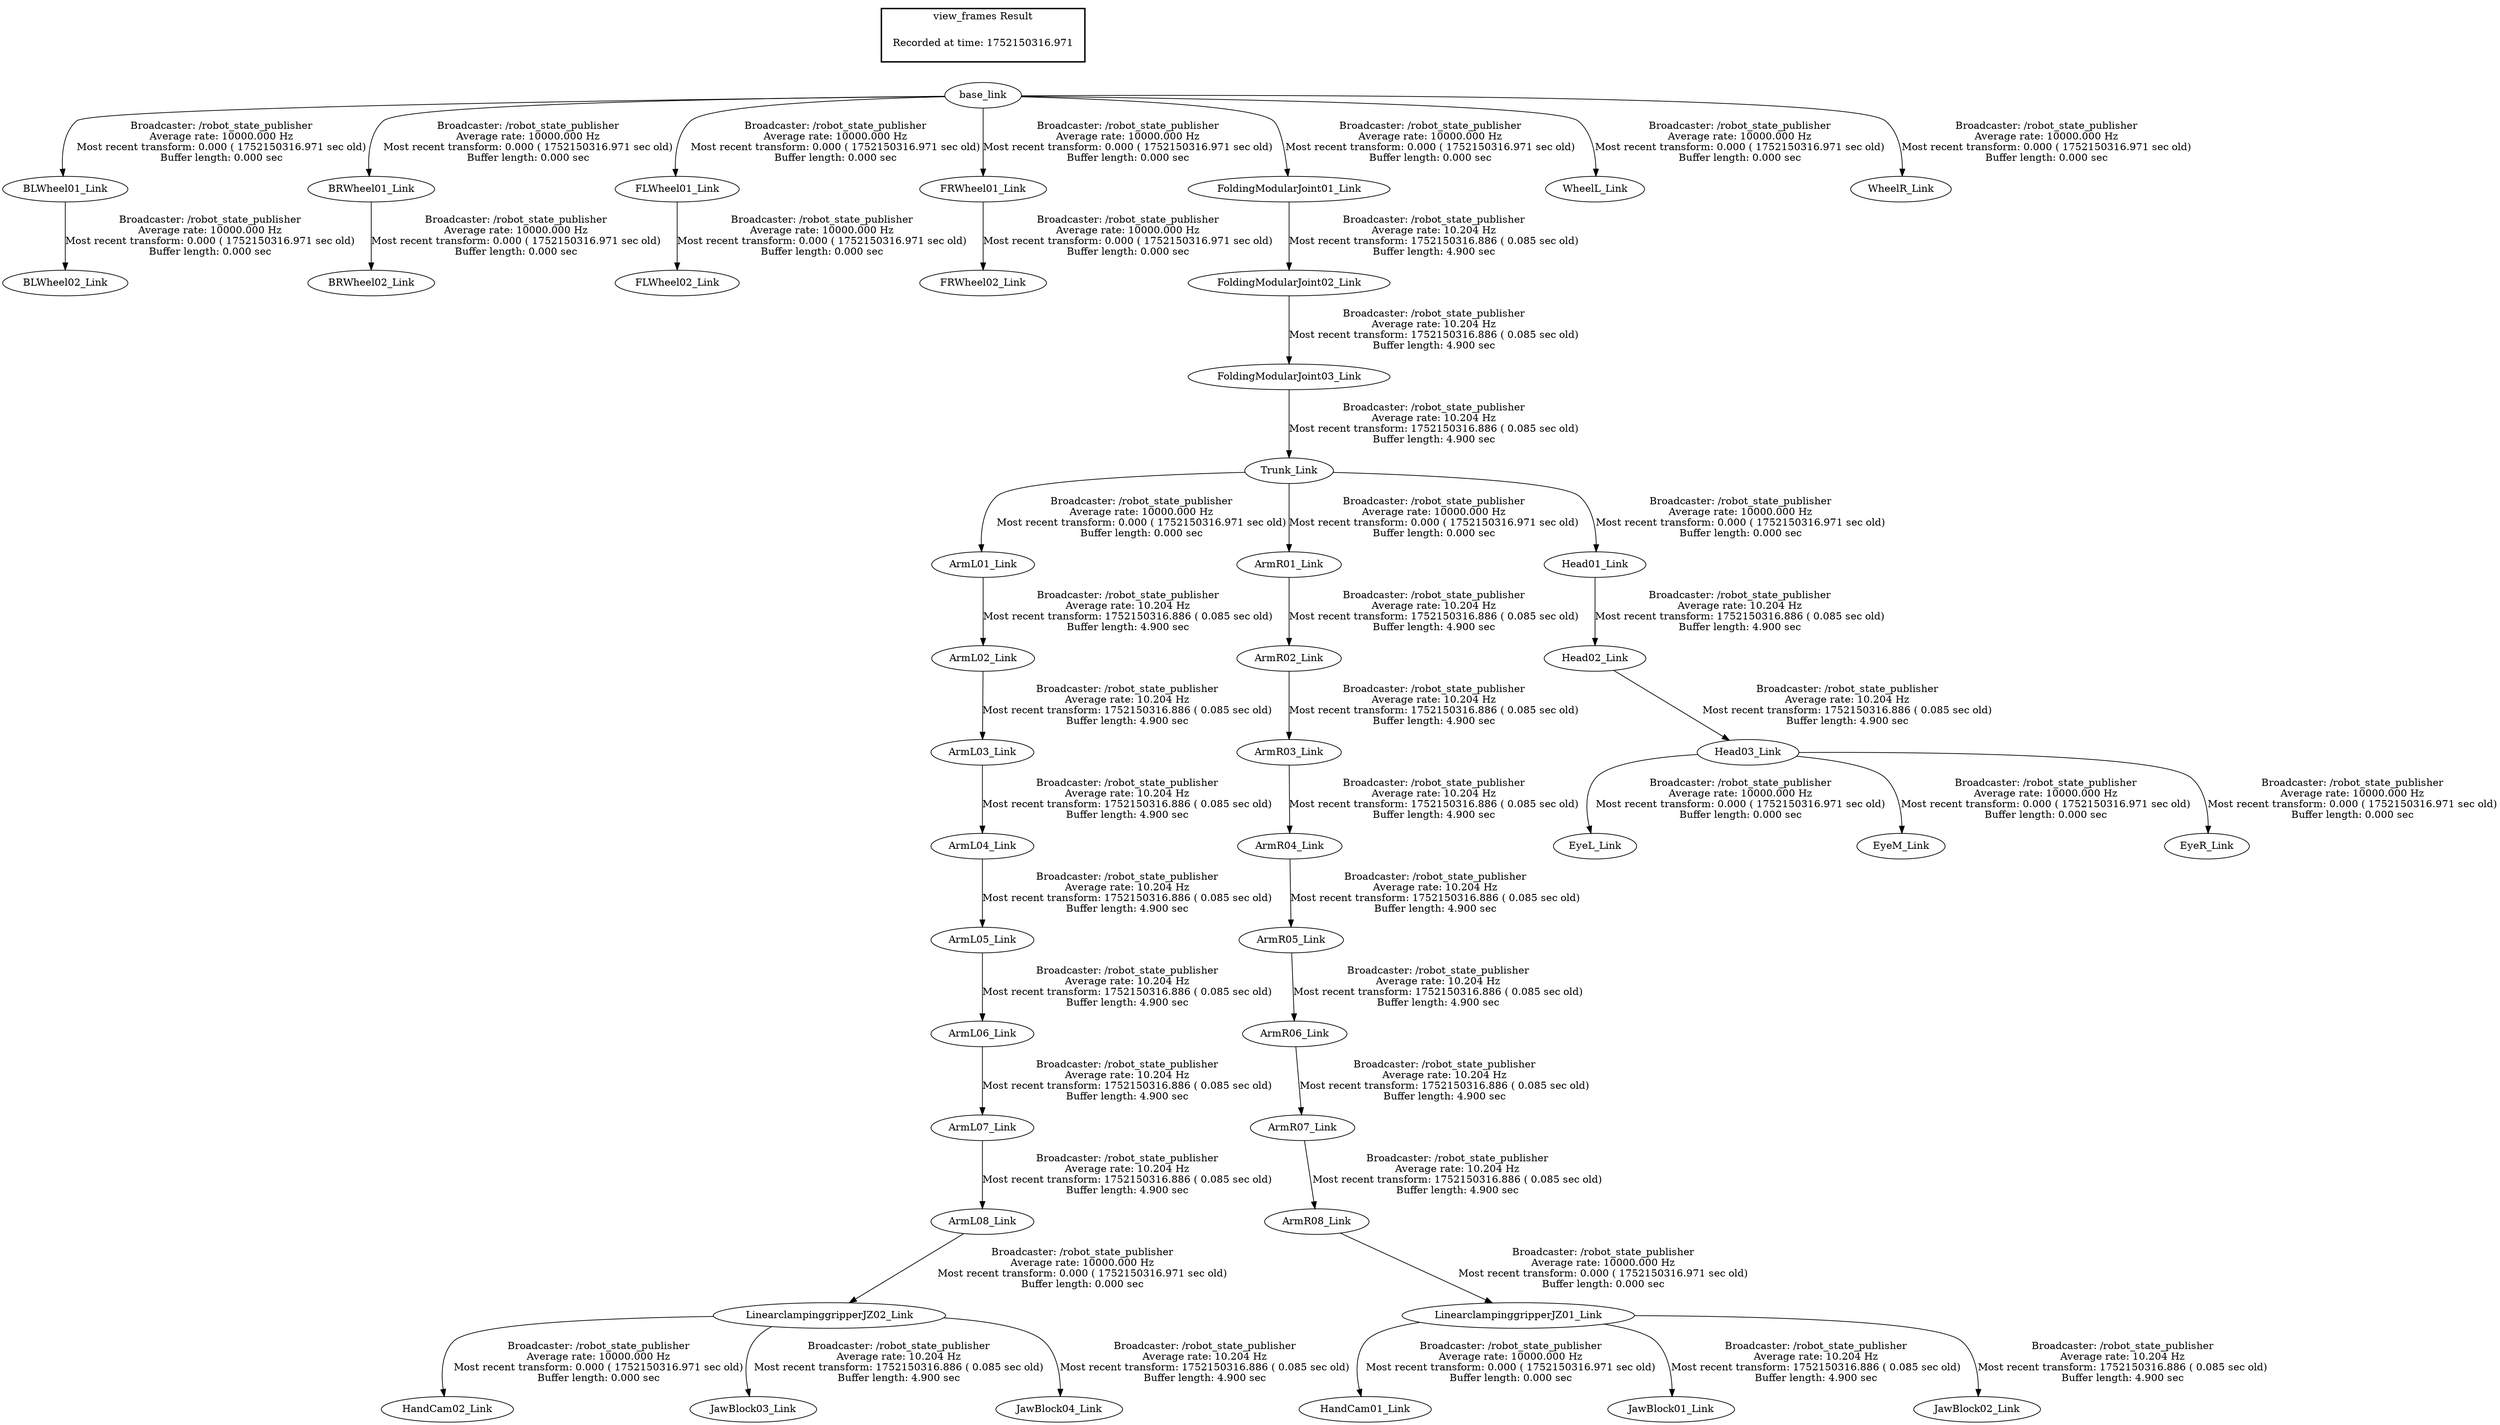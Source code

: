 digraph G {
"Trunk_Link" -> "ArmL01_Link"[label="Broadcaster: /robot_state_publisher\nAverage rate: 10000.000 Hz\nMost recent transform: 0.000 ( 1752150316.971 sec old)\nBuffer length: 0.000 sec\n"];
"FoldingModularJoint03_Link" -> "Trunk_Link"[label="Broadcaster: /robot_state_publisher\nAverage rate: 10.204 Hz\nMost recent transform: 1752150316.886 ( 0.085 sec old)\nBuffer length: 4.900 sec\n"];
"Trunk_Link" -> "ArmR01_Link"[label="Broadcaster: /robot_state_publisher\nAverage rate: 10000.000 Hz\nMost recent transform: 0.000 ( 1752150316.971 sec old)\nBuffer length: 0.000 sec\n"];
"base_link" -> "BLWheel01_Link"[label="Broadcaster: /robot_state_publisher\nAverage rate: 10000.000 Hz\nMost recent transform: 0.000 ( 1752150316.971 sec old)\nBuffer length: 0.000 sec\n"];
"BLWheel01_Link" -> "BLWheel02_Link"[label="Broadcaster: /robot_state_publisher\nAverage rate: 10000.000 Hz\nMost recent transform: 0.000 ( 1752150316.971 sec old)\nBuffer length: 0.000 sec\n"];
"base_link" -> "BRWheel01_Link"[label="Broadcaster: /robot_state_publisher\nAverage rate: 10000.000 Hz\nMost recent transform: 0.000 ( 1752150316.971 sec old)\nBuffer length: 0.000 sec\n"];
"BRWheel01_Link" -> "BRWheel02_Link"[label="Broadcaster: /robot_state_publisher\nAverage rate: 10000.000 Hz\nMost recent transform: 0.000 ( 1752150316.971 sec old)\nBuffer length: 0.000 sec\n"];
"Head03_Link" -> "EyeL_Link"[label="Broadcaster: /robot_state_publisher\nAverage rate: 10000.000 Hz\nMost recent transform: 0.000 ( 1752150316.971 sec old)\nBuffer length: 0.000 sec\n"];
"Head02_Link" -> "Head03_Link"[label="Broadcaster: /robot_state_publisher\nAverage rate: 10.204 Hz\nMost recent transform: 1752150316.886 ( 0.085 sec old)\nBuffer length: 4.900 sec\n"];
"Head03_Link" -> "EyeM_Link"[label="Broadcaster: /robot_state_publisher\nAverage rate: 10000.000 Hz\nMost recent transform: 0.000 ( 1752150316.971 sec old)\nBuffer length: 0.000 sec\n"];
"Head03_Link" -> "EyeR_Link"[label="Broadcaster: /robot_state_publisher\nAverage rate: 10000.000 Hz\nMost recent transform: 0.000 ( 1752150316.971 sec old)\nBuffer length: 0.000 sec\n"];
"base_link" -> "FLWheel01_Link"[label="Broadcaster: /robot_state_publisher\nAverage rate: 10000.000 Hz\nMost recent transform: 0.000 ( 1752150316.971 sec old)\nBuffer length: 0.000 sec\n"];
"FLWheel01_Link" -> "FLWheel02_Link"[label="Broadcaster: /robot_state_publisher\nAverage rate: 10000.000 Hz\nMost recent transform: 0.000 ( 1752150316.971 sec old)\nBuffer length: 0.000 sec\n"];
"base_link" -> "FRWheel01_Link"[label="Broadcaster: /robot_state_publisher\nAverage rate: 10000.000 Hz\nMost recent transform: 0.000 ( 1752150316.971 sec old)\nBuffer length: 0.000 sec\n"];
"FRWheel01_Link" -> "FRWheel02_Link"[label="Broadcaster: /robot_state_publisher\nAverage rate: 10000.000 Hz\nMost recent transform: 0.000 ( 1752150316.971 sec old)\nBuffer length: 0.000 sec\n"];
"base_link" -> "FoldingModularJoint01_Link"[label="Broadcaster: /robot_state_publisher\nAverage rate: 10000.000 Hz\nMost recent transform: 0.000 ( 1752150316.971 sec old)\nBuffer length: 0.000 sec\n"];
"LinearclampinggripperJZ01_Link" -> "HandCam01_Link"[label="Broadcaster: /robot_state_publisher\nAverage rate: 10000.000 Hz\nMost recent transform: 0.000 ( 1752150316.971 sec old)\nBuffer length: 0.000 sec\n"];
"ArmR08_Link" -> "LinearclampinggripperJZ01_Link"[label="Broadcaster: /robot_state_publisher\nAverage rate: 10000.000 Hz\nMost recent transform: 0.000 ( 1752150316.971 sec old)\nBuffer length: 0.000 sec\n"];
"LinearclampinggripperJZ02_Link" -> "HandCam02_Link"[label="Broadcaster: /robot_state_publisher\nAverage rate: 10000.000 Hz\nMost recent transform: 0.000 ( 1752150316.971 sec old)\nBuffer length: 0.000 sec\n"];
"ArmL08_Link" -> "LinearclampinggripperJZ02_Link"[label="Broadcaster: /robot_state_publisher\nAverage rate: 10000.000 Hz\nMost recent transform: 0.000 ( 1752150316.971 sec old)\nBuffer length: 0.000 sec\n"];
"Trunk_Link" -> "Head01_Link"[label="Broadcaster: /robot_state_publisher\nAverage rate: 10000.000 Hz\nMost recent transform: 0.000 ( 1752150316.971 sec old)\nBuffer length: 0.000 sec\n"];
"ArmR07_Link" -> "ArmR08_Link"[label="Broadcaster: /robot_state_publisher\nAverage rate: 10.204 Hz\nMost recent transform: 1752150316.886 ( 0.085 sec old)\nBuffer length: 4.900 sec\n"];
"ArmL07_Link" -> "ArmL08_Link"[label="Broadcaster: /robot_state_publisher\nAverage rate: 10.204 Hz\nMost recent transform: 1752150316.886 ( 0.085 sec old)\nBuffer length: 4.900 sec\n"];
"base_link" -> "WheelL_Link"[label="Broadcaster: /robot_state_publisher\nAverage rate: 10000.000 Hz\nMost recent transform: 0.000 ( 1752150316.971 sec old)\nBuffer length: 0.000 sec\n"];
"base_link" -> "WheelR_Link"[label="Broadcaster: /robot_state_publisher\nAverage rate: 10000.000 Hz\nMost recent transform: 0.000 ( 1752150316.971 sec old)\nBuffer length: 0.000 sec\n"];
"ArmL01_Link" -> "ArmL02_Link"[label="Broadcaster: /robot_state_publisher\nAverage rate: 10.204 Hz\nMost recent transform: 1752150316.886 ( 0.085 sec old)\nBuffer length: 4.900 sec\n"];
"ArmL02_Link" -> "ArmL03_Link"[label="Broadcaster: /robot_state_publisher\nAverage rate: 10.204 Hz\nMost recent transform: 1752150316.886 ( 0.085 sec old)\nBuffer length: 4.900 sec\n"];
"ArmL03_Link" -> "ArmL04_Link"[label="Broadcaster: /robot_state_publisher\nAverage rate: 10.204 Hz\nMost recent transform: 1752150316.886 ( 0.085 sec old)\nBuffer length: 4.900 sec\n"];
"ArmL04_Link" -> "ArmL05_Link"[label="Broadcaster: /robot_state_publisher\nAverage rate: 10.204 Hz\nMost recent transform: 1752150316.886 ( 0.085 sec old)\nBuffer length: 4.900 sec\n"];
"ArmL05_Link" -> "ArmL06_Link"[label="Broadcaster: /robot_state_publisher\nAverage rate: 10.204 Hz\nMost recent transform: 1752150316.886 ( 0.085 sec old)\nBuffer length: 4.900 sec\n"];
"ArmL06_Link" -> "ArmL07_Link"[label="Broadcaster: /robot_state_publisher\nAverage rate: 10.204 Hz\nMost recent transform: 1752150316.886 ( 0.085 sec old)\nBuffer length: 4.900 sec\n"];
"ArmR01_Link" -> "ArmR02_Link"[label="Broadcaster: /robot_state_publisher\nAverage rate: 10.204 Hz\nMost recent transform: 1752150316.886 ( 0.085 sec old)\nBuffer length: 4.900 sec\n"];
"ArmR02_Link" -> "ArmR03_Link"[label="Broadcaster: /robot_state_publisher\nAverage rate: 10.204 Hz\nMost recent transform: 1752150316.886 ( 0.085 sec old)\nBuffer length: 4.900 sec\n"];
"ArmR03_Link" -> "ArmR04_Link"[label="Broadcaster: /robot_state_publisher\nAverage rate: 10.204 Hz\nMost recent transform: 1752150316.886 ( 0.085 sec old)\nBuffer length: 4.900 sec\n"];
"ArmR04_Link" -> "ArmR05_Link"[label="Broadcaster: /robot_state_publisher\nAverage rate: 10.204 Hz\nMost recent transform: 1752150316.886 ( 0.085 sec old)\nBuffer length: 4.900 sec\n"];
"ArmR05_Link" -> "ArmR06_Link"[label="Broadcaster: /robot_state_publisher\nAverage rate: 10.204 Hz\nMost recent transform: 1752150316.886 ( 0.085 sec old)\nBuffer length: 4.900 sec\n"];
"ArmR06_Link" -> "ArmR07_Link"[label="Broadcaster: /robot_state_publisher\nAverage rate: 10.204 Hz\nMost recent transform: 1752150316.886 ( 0.085 sec old)\nBuffer length: 4.900 sec\n"];
"FoldingModularJoint01_Link" -> "FoldingModularJoint02_Link"[label="Broadcaster: /robot_state_publisher\nAverage rate: 10.204 Hz\nMost recent transform: 1752150316.886 ( 0.085 sec old)\nBuffer length: 4.900 sec\n"];
"FoldingModularJoint02_Link" -> "FoldingModularJoint03_Link"[label="Broadcaster: /robot_state_publisher\nAverage rate: 10.204 Hz\nMost recent transform: 1752150316.886 ( 0.085 sec old)\nBuffer length: 4.900 sec\n"];
"Head01_Link" -> "Head02_Link"[label="Broadcaster: /robot_state_publisher\nAverage rate: 10.204 Hz\nMost recent transform: 1752150316.886 ( 0.085 sec old)\nBuffer length: 4.900 sec\n"];
"LinearclampinggripperJZ01_Link" -> "JawBlock01_Link"[label="Broadcaster: /robot_state_publisher\nAverage rate: 10.204 Hz\nMost recent transform: 1752150316.886 ( 0.085 sec old)\nBuffer length: 4.900 sec\n"];
"LinearclampinggripperJZ01_Link" -> "JawBlock02_Link"[label="Broadcaster: /robot_state_publisher\nAverage rate: 10.204 Hz\nMost recent transform: 1752150316.886 ( 0.085 sec old)\nBuffer length: 4.900 sec\n"];
"LinearclampinggripperJZ02_Link" -> "JawBlock03_Link"[label="Broadcaster: /robot_state_publisher\nAverage rate: 10.204 Hz\nMost recent transform: 1752150316.886 ( 0.085 sec old)\nBuffer length: 4.900 sec\n"];
"LinearclampinggripperJZ02_Link" -> "JawBlock04_Link"[label="Broadcaster: /robot_state_publisher\nAverage rate: 10.204 Hz\nMost recent transform: 1752150316.886 ( 0.085 sec old)\nBuffer length: 4.900 sec\n"];
edge [style=invis];
 subgraph cluster_legend { style=bold; color=black; label ="view_frames Result";
"Recorded at time: 1752150316.971"[ shape=plaintext ] ;
 }->"base_link";
}